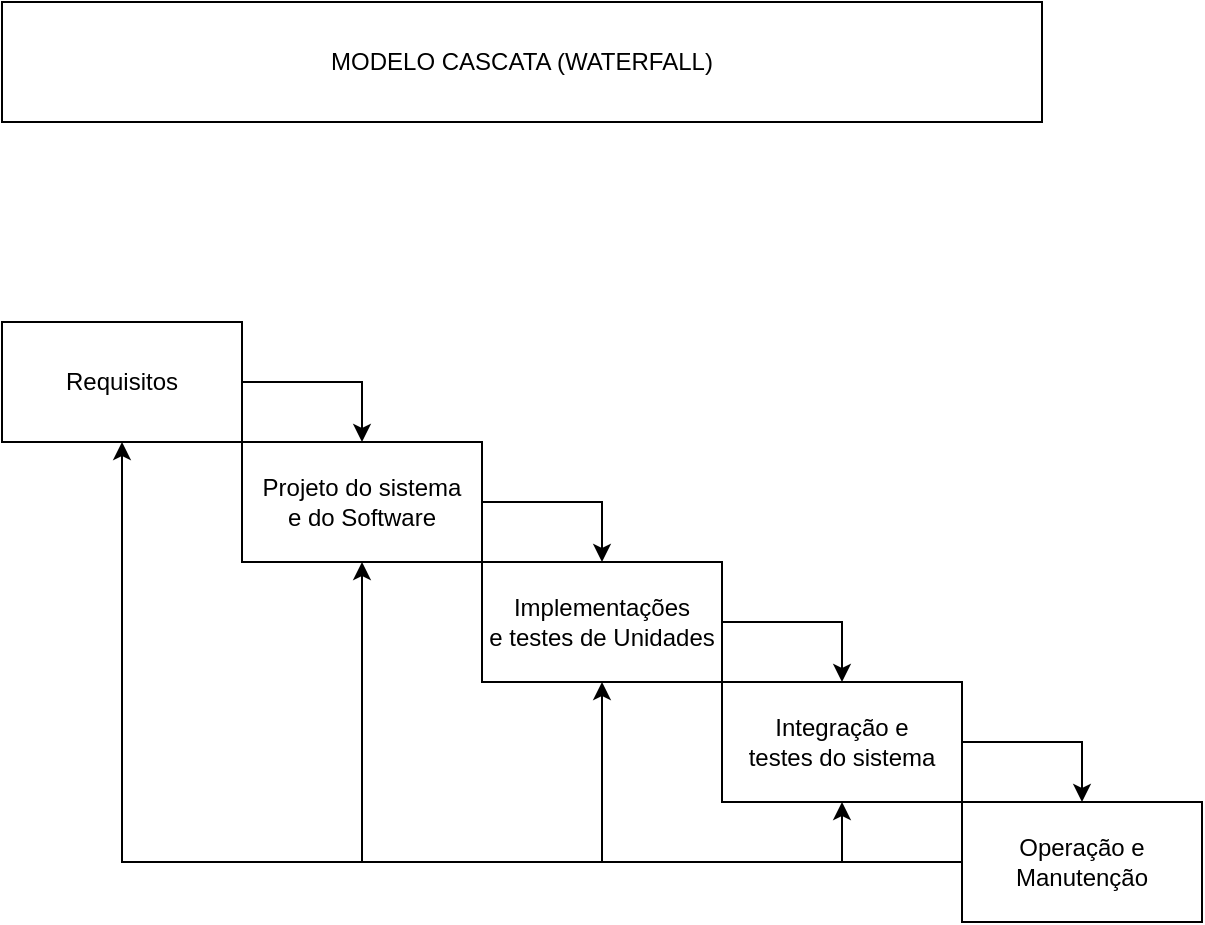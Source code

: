<mxfile version="26.0.15">
  <diagram name="Página-1" id="eNz1dD8G1JGud6azFlRU">
    <mxGraphModel dx="1426" dy="799" grid="1" gridSize="10" guides="1" tooltips="1" connect="1" arrows="1" fold="1" page="1" pageScale="1" pageWidth="827" pageHeight="1169" math="0" shadow="0">
      <root>
        <mxCell id="0" />
        <mxCell id="1" parent="0" />
        <mxCell id="s5ehC18VUGh9kfLrcHTa-6" style="edgeStyle=orthogonalEdgeStyle;rounded=0;orthogonalLoop=1;jettySize=auto;html=1;exitX=1;exitY=0.5;exitDx=0;exitDy=0;entryX=0.5;entryY=0;entryDx=0;entryDy=0;" edge="1" parent="1" source="s5ehC18VUGh9kfLrcHTa-1" target="s5ehC18VUGh9kfLrcHTa-3">
          <mxGeometry relative="1" as="geometry" />
        </mxCell>
        <mxCell id="s5ehC18VUGh9kfLrcHTa-1" value="Requisitos" style="rounded=0;whiteSpace=wrap;html=1;" vertex="1" parent="1">
          <mxGeometry x="160" y="260" width="120" height="60" as="geometry" />
        </mxCell>
        <mxCell id="s5ehC18VUGh9kfLrcHTa-10" style="edgeStyle=orthogonalEdgeStyle;rounded=0;orthogonalLoop=1;jettySize=auto;html=1;exitX=0;exitY=0.5;exitDx=0;exitDy=0;entryX=0.5;entryY=1;entryDx=0;entryDy=0;" edge="1" parent="1" source="s5ehC18VUGh9kfLrcHTa-2" target="s5ehC18VUGh9kfLrcHTa-1">
          <mxGeometry relative="1" as="geometry" />
        </mxCell>
        <mxCell id="s5ehC18VUGh9kfLrcHTa-2" value="Operação e&lt;div&gt;Manutenção&lt;/div&gt;" style="rounded=0;whiteSpace=wrap;html=1;" vertex="1" parent="1">
          <mxGeometry x="640" y="500" width="120" height="60" as="geometry" />
        </mxCell>
        <mxCell id="s5ehC18VUGh9kfLrcHTa-7" style="edgeStyle=orthogonalEdgeStyle;rounded=0;orthogonalLoop=1;jettySize=auto;html=1;exitX=1;exitY=0.5;exitDx=0;exitDy=0;entryX=0.5;entryY=0;entryDx=0;entryDy=0;" edge="1" parent="1" source="s5ehC18VUGh9kfLrcHTa-3" target="s5ehC18VUGh9kfLrcHTa-4">
          <mxGeometry relative="1" as="geometry" />
        </mxCell>
        <mxCell id="s5ehC18VUGh9kfLrcHTa-3" value="Projeto do sistema&lt;div&gt;e do Software&lt;/div&gt;" style="rounded=0;whiteSpace=wrap;html=1;" vertex="1" parent="1">
          <mxGeometry x="280" y="320" width="120" height="60" as="geometry" />
        </mxCell>
        <mxCell id="s5ehC18VUGh9kfLrcHTa-8" style="edgeStyle=orthogonalEdgeStyle;rounded=0;orthogonalLoop=1;jettySize=auto;html=1;exitX=1;exitY=0.5;exitDx=0;exitDy=0;entryX=0.5;entryY=0;entryDx=0;entryDy=0;" edge="1" parent="1" source="s5ehC18VUGh9kfLrcHTa-4" target="s5ehC18VUGh9kfLrcHTa-5">
          <mxGeometry relative="1" as="geometry" />
        </mxCell>
        <mxCell id="s5ehC18VUGh9kfLrcHTa-4" value="Implementações&lt;div&gt;e testes de Unidades&lt;/div&gt;" style="rounded=0;whiteSpace=wrap;html=1;" vertex="1" parent="1">
          <mxGeometry x="400" y="380" width="120" height="60" as="geometry" />
        </mxCell>
        <mxCell id="s5ehC18VUGh9kfLrcHTa-9" style="edgeStyle=orthogonalEdgeStyle;rounded=0;orthogonalLoop=1;jettySize=auto;html=1;exitX=1;exitY=0.5;exitDx=0;exitDy=0;entryX=0.5;entryY=0;entryDx=0;entryDy=0;" edge="1" parent="1" source="s5ehC18VUGh9kfLrcHTa-5" target="s5ehC18VUGh9kfLrcHTa-2">
          <mxGeometry relative="1" as="geometry" />
        </mxCell>
        <mxCell id="s5ehC18VUGh9kfLrcHTa-5" value="Integração e&lt;div&gt;testes do sistema&lt;/div&gt;" style="rounded=0;whiteSpace=wrap;html=1;" vertex="1" parent="1">
          <mxGeometry x="520" y="440" width="120" height="60" as="geometry" />
        </mxCell>
        <mxCell id="s5ehC18VUGh9kfLrcHTa-11" style="edgeStyle=orthogonalEdgeStyle;rounded=0;orthogonalLoop=1;jettySize=auto;html=1;entryX=0.5;entryY=1;entryDx=0;entryDy=0;" edge="1" parent="1">
          <mxGeometry relative="1" as="geometry">
            <mxPoint x="640" y="530" as="sourcePoint" />
            <mxPoint x="340" y="380" as="targetPoint" />
            <Array as="points">
              <mxPoint x="640" y="530" />
              <mxPoint x="340" y="530" />
            </Array>
          </mxGeometry>
        </mxCell>
        <mxCell id="s5ehC18VUGh9kfLrcHTa-12" style="edgeStyle=orthogonalEdgeStyle;rounded=0;orthogonalLoop=1;jettySize=auto;html=1;entryX=0.5;entryY=1;entryDx=0;entryDy=0;exitX=0;exitY=0.5;exitDx=0;exitDy=0;" edge="1" parent="1" source="s5ehC18VUGh9kfLrcHTa-2">
          <mxGeometry relative="1" as="geometry">
            <mxPoint x="760" y="590" as="sourcePoint" />
            <mxPoint x="460" y="440" as="targetPoint" />
            <Array as="points">
              <mxPoint x="460" y="530" />
            </Array>
          </mxGeometry>
        </mxCell>
        <mxCell id="s5ehC18VUGh9kfLrcHTa-13" style="edgeStyle=orthogonalEdgeStyle;rounded=0;orthogonalLoop=1;jettySize=auto;html=1;entryX=0.5;entryY=1;entryDx=0;entryDy=0;exitX=0;exitY=0.5;exitDx=0;exitDy=0;" edge="1" parent="1" source="s5ehC18VUGh9kfLrcHTa-2">
          <mxGeometry relative="1" as="geometry">
            <mxPoint x="760" y="590" as="sourcePoint" />
            <mxPoint x="580" y="500" as="targetPoint" />
            <Array as="points">
              <mxPoint x="580" y="530" />
            </Array>
          </mxGeometry>
        </mxCell>
        <mxCell id="s5ehC18VUGh9kfLrcHTa-14" value="MODELO CASCATA (WATERFALL)" style="rounded=0;whiteSpace=wrap;html=1;" vertex="1" parent="1">
          <mxGeometry x="160" y="100" width="520" height="60" as="geometry" />
        </mxCell>
      </root>
    </mxGraphModel>
  </diagram>
</mxfile>
